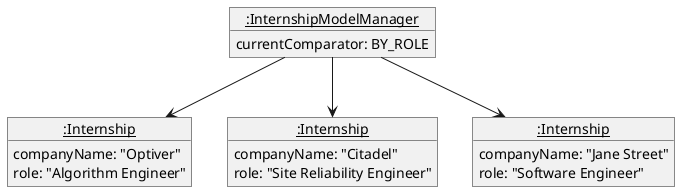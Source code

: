 @startuml

object "<u>:InternshipModelManager" as IL {
  currentComparator: BY_ROLE
}

object "<u>:Internship" as I3 {
  companyName: "Optiver"
  role: "Algorithm Engineer"
}

object "<u>:Internship" as I1 {
  companyName: "Citadel"
  role: "Site Reliability Engineer"
}

object "<u>:Internship" as I2 {
  companyName: "Jane Street"
  role: "Software Engineer"
}
IL -down-> I3
IL -down-> I1
IL -down-> I2

@enduml
